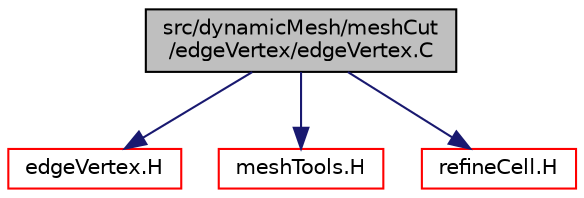 digraph "src/dynamicMesh/meshCut/edgeVertex/edgeVertex.C"
{
  bgcolor="transparent";
  edge [fontname="Helvetica",fontsize="10",labelfontname="Helvetica",labelfontsize="10"];
  node [fontname="Helvetica",fontsize="10",shape=record];
  Node0 [label="src/dynamicMesh/meshCut\l/edgeVertex/edgeVertex.C",height=0.2,width=0.4,color="black", fillcolor="grey75", style="filled", fontcolor="black"];
  Node0 -> Node1 [color="midnightblue",fontsize="10",style="solid",fontname="Helvetica"];
  Node1 [label="edgeVertex.H",height=0.2,width=0.4,color="red",URL="$a00506.html"];
  Node0 -> Node236 [color="midnightblue",fontsize="10",style="solid",fontname="Helvetica"];
  Node236 [label="meshTools.H",height=0.2,width=0.4,color="red",URL="$a08357.html"];
  Node0 -> Node237 [color="midnightblue",fontsize="10",style="solid",fontname="Helvetica"];
  Node237 [label="refineCell.H",height=0.2,width=0.4,color="red",URL="$a00548.html"];
}
